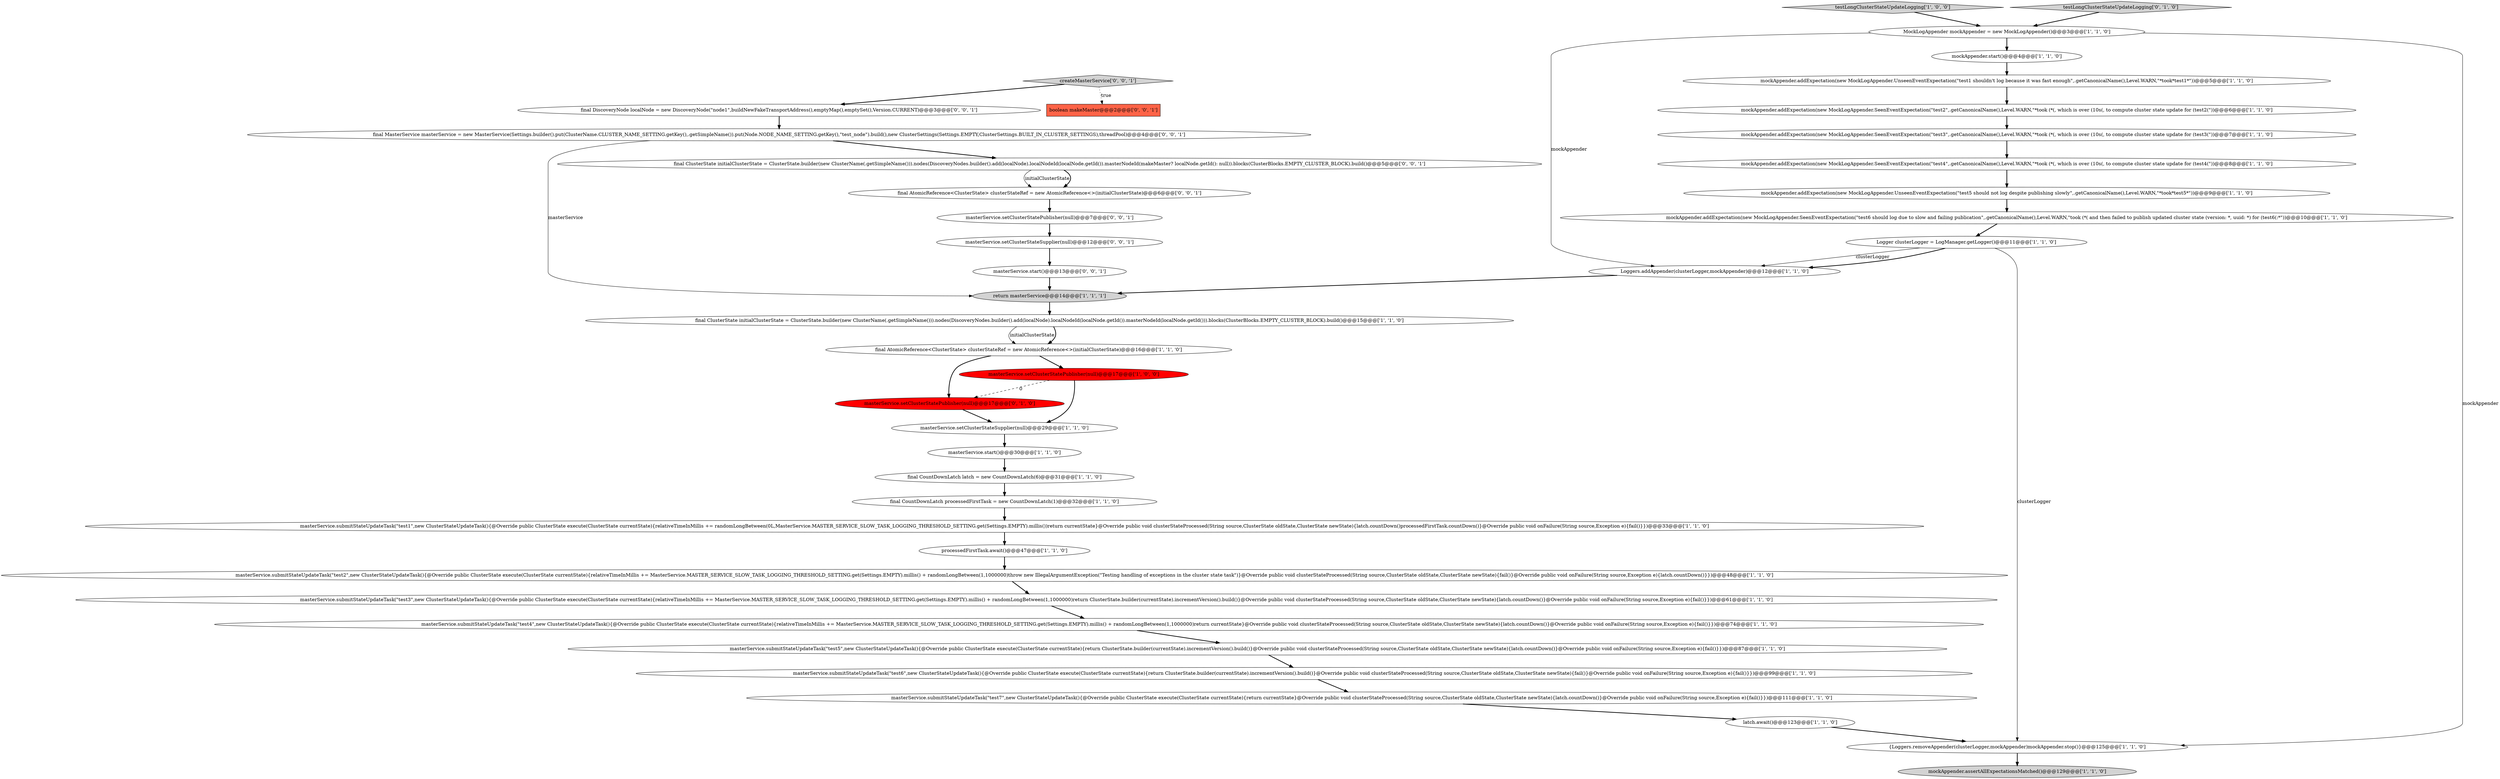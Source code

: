 digraph {
30 [style = filled, label = "masterService.setClusterStatePublisher(null)@@@17@@@['0', '1', '0']", fillcolor = red, shape = ellipse image = "AAA1AAABBB2BBB"];
39 [style = filled, label = "masterService.start()@@@13@@@['0', '0', '1']", fillcolor = white, shape = ellipse image = "AAA0AAABBB3BBB"];
6 [style = filled, label = "masterService.submitStateUpdateTask(\"test1\",new ClusterStateUpdateTask(){@Override public ClusterState execute(ClusterState currentState){relativeTimeInMillis += randomLongBetween(0L,MasterService.MASTER_SERVICE_SLOW_TASK_LOGGING_THRESHOLD_SETTING.get(Settings.EMPTY).millis())return currentState}@Override public void clusterStateProcessed(String source,ClusterState oldState,ClusterState newState){latch.countDown()processedFirstTask.countDown()}@Override public void onFailure(String source,Exception e){fail()}})@@@33@@@['1', '1', '0']", fillcolor = white, shape = ellipse image = "AAA0AAABBB1BBB"];
2 [style = filled, label = "final CountDownLatch processedFirstTask = new CountDownLatch(1)@@@32@@@['1', '1', '0']", fillcolor = white, shape = ellipse image = "AAA0AAABBB1BBB"];
4 [style = filled, label = "masterService.submitStateUpdateTask(\"test6\",new ClusterStateUpdateTask(){@Override public ClusterState execute(ClusterState currentState){return ClusterState.builder(currentState).incrementVersion().build()}@Override public void clusterStateProcessed(String source,ClusterState oldState,ClusterState newState){fail()}@Override public void onFailure(String source,Exception e){fail()}})@@@99@@@['1', '1', '0']", fillcolor = white, shape = ellipse image = "AAA0AAABBB1BBB"];
14 [style = filled, label = "mockAppender.addExpectation(new MockLogAppender.SeenEventExpectation(\"test3\",.getCanonicalName(),Level.WARN,\"*took (*(, which is over (10s(, to compute cluster state update for (test3(\"))@@@7@@@['1', '1', '0']", fillcolor = white, shape = ellipse image = "AAA0AAABBB1BBB"];
16 [style = filled, label = "final AtomicReference<ClusterState> clusterStateRef = new AtomicReference<>(initialClusterState)@@@16@@@['1', '1', '0']", fillcolor = white, shape = ellipse image = "AAA0AAABBB1BBB"];
20 [style = filled, label = "mockAppender.assertAllExpectationsMatched()@@@129@@@['1', '1', '0']", fillcolor = lightgray, shape = ellipse image = "AAA0AAABBB1BBB"];
25 [style = filled, label = "mockAppender.addExpectation(new MockLogAppender.UnseenEventExpectation(\"test1 shouldn't log because it was fast enough\",.getCanonicalName(),Level.WARN,\"*took*test1*\"))@@@5@@@['1', '1', '0']", fillcolor = white, shape = ellipse image = "AAA0AAABBB1BBB"];
3 [style = filled, label = "final ClusterState initialClusterState = ClusterState.builder(new ClusterName(.getSimpleName())).nodes(DiscoveryNodes.builder().add(localNode).localNodeId(localNode.getId()).masterNodeId(localNode.getId())).blocks(ClusterBlocks.EMPTY_CLUSTER_BLOCK).build()@@@15@@@['1', '1', '0']", fillcolor = white, shape = ellipse image = "AAA0AAABBB1BBB"];
19 [style = filled, label = "Loggers.addAppender(clusterLogger,mockAppender)@@@12@@@['1', '1', '0']", fillcolor = white, shape = ellipse image = "AAA0AAABBB1BBB"];
26 [style = filled, label = "masterService.start()@@@30@@@['1', '1', '0']", fillcolor = white, shape = ellipse image = "AAA0AAABBB1BBB"];
9 [style = filled, label = "Logger clusterLogger = LogManager.getLogger()@@@11@@@['1', '1', '0']", fillcolor = white, shape = ellipse image = "AAA0AAABBB1BBB"];
27 [style = filled, label = "masterService.setClusterStatePublisher(null)@@@17@@@['1', '0', '0']", fillcolor = red, shape = ellipse image = "AAA1AAABBB1BBB"];
37 [style = filled, label = "boolean makeMaster@@@2@@@['0', '0', '1']", fillcolor = tomato, shape = box image = "AAA0AAABBB3BBB"];
21 [style = filled, label = "masterService.submitStateUpdateTask(\"test2\",new ClusterStateUpdateTask(){@Override public ClusterState execute(ClusterState currentState){relativeTimeInMillis += MasterService.MASTER_SERVICE_SLOW_TASK_LOGGING_THRESHOLD_SETTING.get(Settings.EMPTY).millis() + randomLongBetween(1,1000000)throw new IllegalArgumentException(\"Testing handling of exceptions in the cluster state task\")}@Override public void clusterStateProcessed(String source,ClusterState oldState,ClusterState newState){fail()}@Override public void onFailure(String source,Exception e){latch.countDown()}})@@@48@@@['1', '1', '0']", fillcolor = white, shape = ellipse image = "AAA0AAABBB1BBB"];
18 [style = filled, label = "latch.await()@@@123@@@['1', '1', '0']", fillcolor = white, shape = ellipse image = "AAA0AAABBB1BBB"];
24 [style = filled, label = "final CountDownLatch latch = new CountDownLatch(6)@@@31@@@['1', '1', '0']", fillcolor = white, shape = ellipse image = "AAA0AAABBB1BBB"];
1 [style = filled, label = "mockAppender.addExpectation(new MockLogAppender.SeenEventExpectation(\"test6 should log due to slow and failing publication\",.getCanonicalName(),Level.WARN,\"took (*( and then failed to publish updated cluster state (version: *, uuid: *) for (test6(:*\"))@@@10@@@['1', '1', '0']", fillcolor = white, shape = ellipse image = "AAA0AAABBB1BBB"];
33 [style = filled, label = "final MasterService masterService = new MasterService(Settings.builder().put(ClusterName.CLUSTER_NAME_SETTING.getKey(),.getSimpleName()).put(Node.NODE_NAME_SETTING.getKey(),\"test_node\").build(),new ClusterSettings(Settings.EMPTY,ClusterSettings.BUILT_IN_CLUSTER_SETTINGS),threadPool)@@@4@@@['0', '0', '1']", fillcolor = white, shape = ellipse image = "AAA0AAABBB3BBB"];
17 [style = filled, label = "masterService.submitStateUpdateTask(\"test4\",new ClusterStateUpdateTask(){@Override public ClusterState execute(ClusterState currentState){relativeTimeInMillis += MasterService.MASTER_SERVICE_SLOW_TASK_LOGGING_THRESHOLD_SETTING.get(Settings.EMPTY).millis() + randomLongBetween(1,1000000)return currentState}@Override public void clusterStateProcessed(String source,ClusterState oldState,ClusterState newState){latch.countDown()}@Override public void onFailure(String source,Exception e){fail()}})@@@74@@@['1', '1', '0']", fillcolor = white, shape = ellipse image = "AAA0AAABBB1BBB"];
35 [style = filled, label = "final ClusterState initialClusterState = ClusterState.builder(new ClusterName(.getSimpleName())).nodes(DiscoveryNodes.builder().add(localNode).localNodeId(localNode.getId()).masterNodeId(makeMaster? localNode.getId(): null)).blocks(ClusterBlocks.EMPTY_CLUSTER_BLOCK).build()@@@5@@@['0', '0', '1']", fillcolor = white, shape = ellipse image = "AAA0AAABBB3BBB"];
28 [style = filled, label = "MockLogAppender mockAppender = new MockLogAppender()@@@3@@@['1', '1', '0']", fillcolor = white, shape = ellipse image = "AAA0AAABBB1BBB"];
5 [style = filled, label = "testLongClusterStateUpdateLogging['1', '0', '0']", fillcolor = lightgray, shape = diamond image = "AAA0AAABBB1BBB"];
22 [style = filled, label = "masterService.submitStateUpdateTask(\"test5\",new ClusterStateUpdateTask(){@Override public ClusterState execute(ClusterState currentState){return ClusterState.builder(currentState).incrementVersion().build()}@Override public void clusterStateProcessed(String source,ClusterState oldState,ClusterState newState){latch.countDown()}@Override public void onFailure(String source,Exception e){fail()}})@@@87@@@['1', '1', '0']", fillcolor = white, shape = ellipse image = "AAA0AAABBB1BBB"];
38 [style = filled, label = "final DiscoveryNode localNode = new DiscoveryNode(\"node1\",buildNewFakeTransportAddress(),emptyMap(),emptySet(),Version.CURRENT)@@@3@@@['0', '0', '1']", fillcolor = white, shape = ellipse image = "AAA0AAABBB3BBB"];
34 [style = filled, label = "masterService.setClusterStatePublisher(null)@@@7@@@['0', '0', '1']", fillcolor = white, shape = ellipse image = "AAA0AAABBB3BBB"];
31 [style = filled, label = "testLongClusterStateUpdateLogging['0', '1', '0']", fillcolor = lightgray, shape = diamond image = "AAA0AAABBB2BBB"];
36 [style = filled, label = "final AtomicReference<ClusterState> clusterStateRef = new AtomicReference<>(initialClusterState)@@@6@@@['0', '0', '1']", fillcolor = white, shape = ellipse image = "AAA0AAABBB3BBB"];
40 [style = filled, label = "createMasterService['0', '0', '1']", fillcolor = lightgray, shape = diamond image = "AAA0AAABBB3BBB"];
12 [style = filled, label = "masterService.submitStateUpdateTask(\"test7\",new ClusterStateUpdateTask(){@Override public ClusterState execute(ClusterState currentState){return currentState}@Override public void clusterStateProcessed(String source,ClusterState oldState,ClusterState newState){latch.countDown()}@Override public void onFailure(String source,Exception e){fail()}})@@@111@@@['1', '1', '0']", fillcolor = white, shape = ellipse image = "AAA0AAABBB1BBB"];
0 [style = filled, label = "mockAppender.addExpectation(new MockLogAppender.SeenEventExpectation(\"test4\",.getCanonicalName(),Level.WARN,\"*took (*(, which is over (10s(, to compute cluster state update for (test4(\"))@@@8@@@['1', '1', '0']", fillcolor = white, shape = ellipse image = "AAA0AAABBB1BBB"];
11 [style = filled, label = "mockAppender.addExpectation(new MockLogAppender.UnseenEventExpectation(\"test5 should not log despite publishing slowly\",.getCanonicalName(),Level.WARN,\"*took*test5*\"))@@@9@@@['1', '1', '0']", fillcolor = white, shape = ellipse image = "AAA0AAABBB1BBB"];
15 [style = filled, label = "processedFirstTask.await()@@@47@@@['1', '1', '0']", fillcolor = white, shape = ellipse image = "AAA0AAABBB1BBB"];
13 [style = filled, label = "return masterService@@@14@@@['1', '1', '1']", fillcolor = lightgray, shape = ellipse image = "AAA0AAABBB1BBB"];
32 [style = filled, label = "masterService.setClusterStateSupplier(null)@@@12@@@['0', '0', '1']", fillcolor = white, shape = ellipse image = "AAA0AAABBB3BBB"];
23 [style = filled, label = "masterService.submitStateUpdateTask(\"test3\",new ClusterStateUpdateTask(){@Override public ClusterState execute(ClusterState currentState){relativeTimeInMillis += MasterService.MASTER_SERVICE_SLOW_TASK_LOGGING_THRESHOLD_SETTING.get(Settings.EMPTY).millis() + randomLongBetween(1,1000000)return ClusterState.builder(currentState).incrementVersion().build()}@Override public void clusterStateProcessed(String source,ClusterState oldState,ClusterState newState){latch.countDown()}@Override public void onFailure(String source,Exception e){fail()}})@@@61@@@['1', '1', '0']", fillcolor = white, shape = ellipse image = "AAA0AAABBB1BBB"];
8 [style = filled, label = "mockAppender.addExpectation(new MockLogAppender.SeenEventExpectation(\"test2\",.getCanonicalName(),Level.WARN,\"*took (*(, which is over (10s(, to compute cluster state update for (test2(\"))@@@6@@@['1', '1', '0']", fillcolor = white, shape = ellipse image = "AAA0AAABBB1BBB"];
10 [style = filled, label = "masterService.setClusterStateSupplier(null)@@@29@@@['1', '1', '0']", fillcolor = white, shape = ellipse image = "AAA0AAABBB1BBB"];
29 [style = filled, label = "{Loggers.removeAppender(clusterLogger,mockAppender)mockAppender.stop()}@@@125@@@['1', '1', '0']", fillcolor = white, shape = ellipse image = "AAA0AAABBB1BBB"];
7 [style = filled, label = "mockAppender.start()@@@4@@@['1', '1', '0']", fillcolor = white, shape = ellipse image = "AAA0AAABBB1BBB"];
33->35 [style = bold, label=""];
33->13 [style = solid, label="masterService"];
3->16 [style = solid, label="initialClusterState"];
16->27 [style = bold, label=""];
24->2 [style = bold, label=""];
11->1 [style = bold, label=""];
2->6 [style = bold, label=""];
15->21 [style = bold, label=""];
39->13 [style = bold, label=""];
28->29 [style = solid, label="mockAppender"];
28->7 [style = bold, label=""];
8->14 [style = bold, label=""];
0->11 [style = bold, label=""];
9->29 [style = solid, label="clusterLogger"];
10->26 [style = bold, label=""];
3->16 [style = bold, label=""];
17->22 [style = bold, label=""];
26->24 [style = bold, label=""];
5->28 [style = bold, label=""];
40->38 [style = bold, label=""];
9->19 [style = solid, label="clusterLogger"];
40->37 [style = dotted, label="true"];
6->15 [style = bold, label=""];
1->9 [style = bold, label=""];
22->4 [style = bold, label=""];
35->36 [style = solid, label="initialClusterState"];
29->20 [style = bold, label=""];
18->29 [style = bold, label=""];
19->13 [style = bold, label=""];
14->0 [style = bold, label=""];
13->3 [style = bold, label=""];
27->10 [style = bold, label=""];
16->30 [style = bold, label=""];
12->18 [style = bold, label=""];
30->10 [style = bold, label=""];
9->19 [style = bold, label=""];
4->12 [style = bold, label=""];
23->17 [style = bold, label=""];
34->32 [style = bold, label=""];
25->8 [style = bold, label=""];
7->25 [style = bold, label=""];
32->39 [style = bold, label=""];
27->30 [style = dashed, label="0"];
31->28 [style = bold, label=""];
35->36 [style = bold, label=""];
38->33 [style = bold, label=""];
28->19 [style = solid, label="mockAppender"];
36->34 [style = bold, label=""];
21->23 [style = bold, label=""];
}
